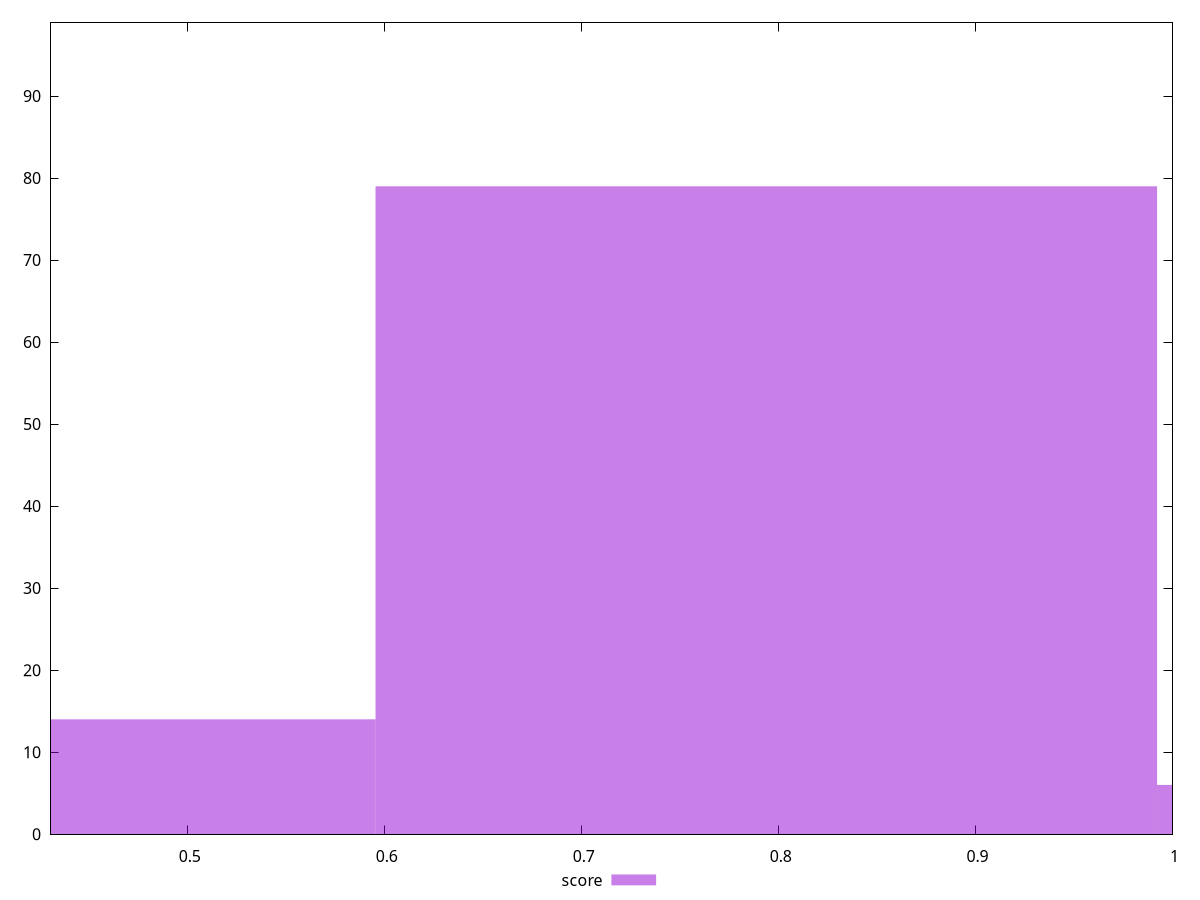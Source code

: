 reset

$score <<EOF
1.190608246119334 6
0.7937388307462226 79
0.3968694153731113 14
EOF

set key outside below
set boxwidth 0.3968694153731113
set xrange [0.43:1]
set yrange [0:99]
set trange [0:99]
set style fill transparent solid 0.5 noborder
set terminal svg size 640, 490 enhanced background rgb 'white'
set output "reports/report_00027_2021-02-24T12-40-31.850Z/first-cpu-idle/samples/card/score/histogram.svg"

plot $score title "score" with boxes

reset
